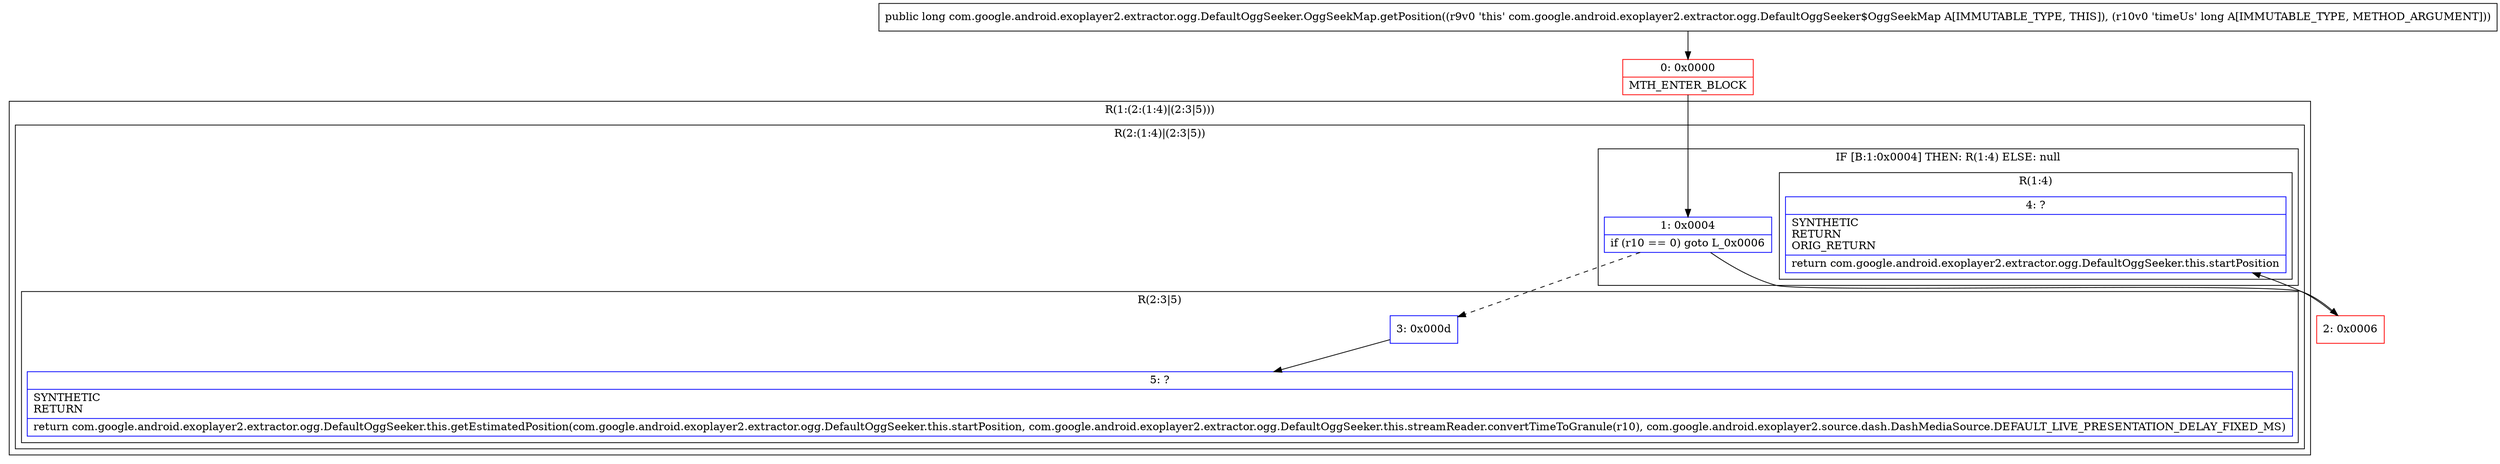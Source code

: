 digraph "CFG forcom.google.android.exoplayer2.extractor.ogg.DefaultOggSeeker.OggSeekMap.getPosition(J)J" {
subgraph cluster_Region_835679402 {
label = "R(1:(2:(1:4)|(2:3|5)))";
node [shape=record,color=blue];
subgraph cluster_Region_524553258 {
label = "R(2:(1:4)|(2:3|5))";
node [shape=record,color=blue];
subgraph cluster_IfRegion_49701079 {
label = "IF [B:1:0x0004] THEN: R(1:4) ELSE: null";
node [shape=record,color=blue];
Node_1 [shape=record,label="{1\:\ 0x0004|if (r10 == 0) goto L_0x0006\l}"];
subgraph cluster_Region_94687653 {
label = "R(1:4)";
node [shape=record,color=blue];
Node_4 [shape=record,label="{4\:\ ?|SYNTHETIC\lRETURN\lORIG_RETURN\l|return com.google.android.exoplayer2.extractor.ogg.DefaultOggSeeker.this.startPosition\l}"];
}
}
subgraph cluster_Region_1325703071 {
label = "R(2:3|5)";
node [shape=record,color=blue];
Node_3 [shape=record,label="{3\:\ 0x000d}"];
Node_5 [shape=record,label="{5\:\ ?|SYNTHETIC\lRETURN\l|return com.google.android.exoplayer2.extractor.ogg.DefaultOggSeeker.this.getEstimatedPosition(com.google.android.exoplayer2.extractor.ogg.DefaultOggSeeker.this.startPosition, com.google.android.exoplayer2.extractor.ogg.DefaultOggSeeker.this.streamReader.convertTimeToGranule(r10), com.google.android.exoplayer2.source.dash.DashMediaSource.DEFAULT_LIVE_PRESENTATION_DELAY_FIXED_MS)\l}"];
}
}
}
Node_0 [shape=record,color=red,label="{0\:\ 0x0000|MTH_ENTER_BLOCK\l}"];
Node_2 [shape=record,color=red,label="{2\:\ 0x0006}"];
MethodNode[shape=record,label="{public long com.google.android.exoplayer2.extractor.ogg.DefaultOggSeeker.OggSeekMap.getPosition((r9v0 'this' com.google.android.exoplayer2.extractor.ogg.DefaultOggSeeker$OggSeekMap A[IMMUTABLE_TYPE, THIS]), (r10v0 'timeUs' long A[IMMUTABLE_TYPE, METHOD_ARGUMENT])) }"];
MethodNode -> Node_0;
Node_1 -> Node_2;
Node_1 -> Node_3[style=dashed];
Node_3 -> Node_5;
Node_0 -> Node_1;
Node_2 -> Node_4;
}

